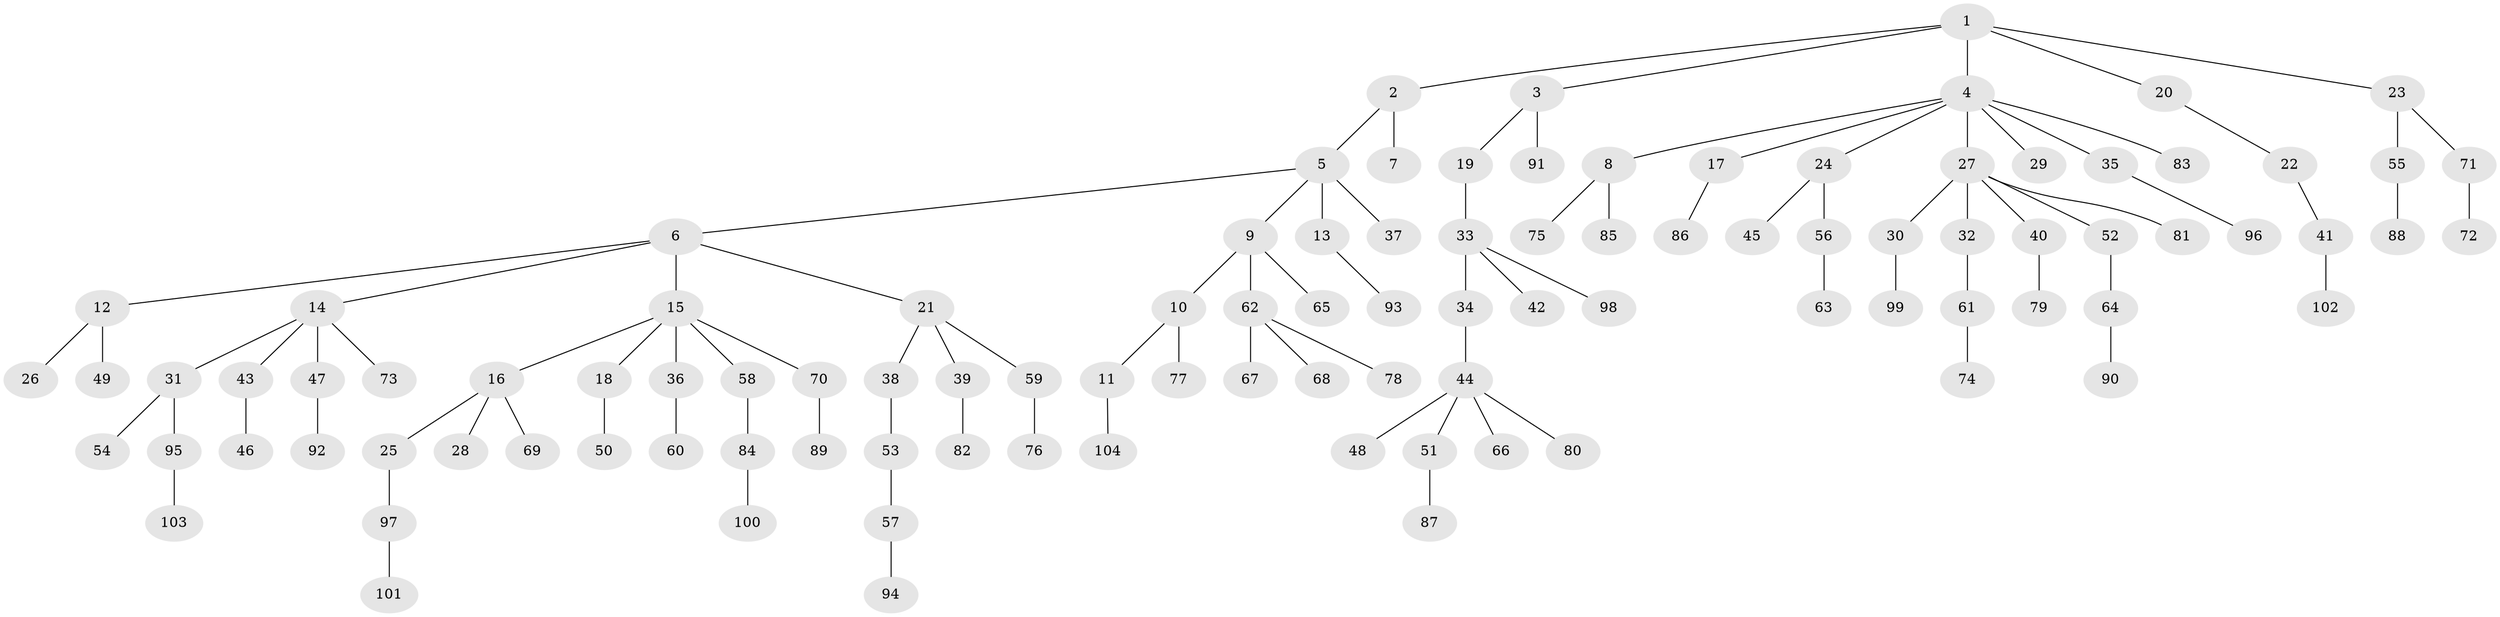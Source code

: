 // coarse degree distribution, {6: 0.029850746268656716, 2: 0.19402985074626866, 12: 0.014925373134328358, 4: 0.07462686567164178, 5: 0.014925373134328358, 1: 0.582089552238806, 3: 0.08955223880597014}
// Generated by graph-tools (version 1.1) at 2025/52/02/27/25 19:52:11]
// undirected, 104 vertices, 103 edges
graph export_dot {
graph [start="1"]
  node [color=gray90,style=filled];
  1;
  2;
  3;
  4;
  5;
  6;
  7;
  8;
  9;
  10;
  11;
  12;
  13;
  14;
  15;
  16;
  17;
  18;
  19;
  20;
  21;
  22;
  23;
  24;
  25;
  26;
  27;
  28;
  29;
  30;
  31;
  32;
  33;
  34;
  35;
  36;
  37;
  38;
  39;
  40;
  41;
  42;
  43;
  44;
  45;
  46;
  47;
  48;
  49;
  50;
  51;
  52;
  53;
  54;
  55;
  56;
  57;
  58;
  59;
  60;
  61;
  62;
  63;
  64;
  65;
  66;
  67;
  68;
  69;
  70;
  71;
  72;
  73;
  74;
  75;
  76;
  77;
  78;
  79;
  80;
  81;
  82;
  83;
  84;
  85;
  86;
  87;
  88;
  89;
  90;
  91;
  92;
  93;
  94;
  95;
  96;
  97;
  98;
  99;
  100;
  101;
  102;
  103;
  104;
  1 -- 2;
  1 -- 3;
  1 -- 4;
  1 -- 20;
  1 -- 23;
  2 -- 5;
  2 -- 7;
  3 -- 19;
  3 -- 91;
  4 -- 8;
  4 -- 17;
  4 -- 24;
  4 -- 27;
  4 -- 29;
  4 -- 35;
  4 -- 83;
  5 -- 6;
  5 -- 9;
  5 -- 13;
  5 -- 37;
  6 -- 12;
  6 -- 14;
  6 -- 15;
  6 -- 21;
  8 -- 75;
  8 -- 85;
  9 -- 10;
  9 -- 62;
  9 -- 65;
  10 -- 11;
  10 -- 77;
  11 -- 104;
  12 -- 26;
  12 -- 49;
  13 -- 93;
  14 -- 31;
  14 -- 43;
  14 -- 47;
  14 -- 73;
  15 -- 16;
  15 -- 18;
  15 -- 36;
  15 -- 58;
  15 -- 70;
  16 -- 25;
  16 -- 28;
  16 -- 69;
  17 -- 86;
  18 -- 50;
  19 -- 33;
  20 -- 22;
  21 -- 38;
  21 -- 39;
  21 -- 59;
  22 -- 41;
  23 -- 55;
  23 -- 71;
  24 -- 45;
  24 -- 56;
  25 -- 97;
  27 -- 30;
  27 -- 32;
  27 -- 40;
  27 -- 52;
  27 -- 81;
  30 -- 99;
  31 -- 54;
  31 -- 95;
  32 -- 61;
  33 -- 34;
  33 -- 42;
  33 -- 98;
  34 -- 44;
  35 -- 96;
  36 -- 60;
  38 -- 53;
  39 -- 82;
  40 -- 79;
  41 -- 102;
  43 -- 46;
  44 -- 48;
  44 -- 51;
  44 -- 66;
  44 -- 80;
  47 -- 92;
  51 -- 87;
  52 -- 64;
  53 -- 57;
  55 -- 88;
  56 -- 63;
  57 -- 94;
  58 -- 84;
  59 -- 76;
  61 -- 74;
  62 -- 67;
  62 -- 68;
  62 -- 78;
  64 -- 90;
  70 -- 89;
  71 -- 72;
  84 -- 100;
  95 -- 103;
  97 -- 101;
}
